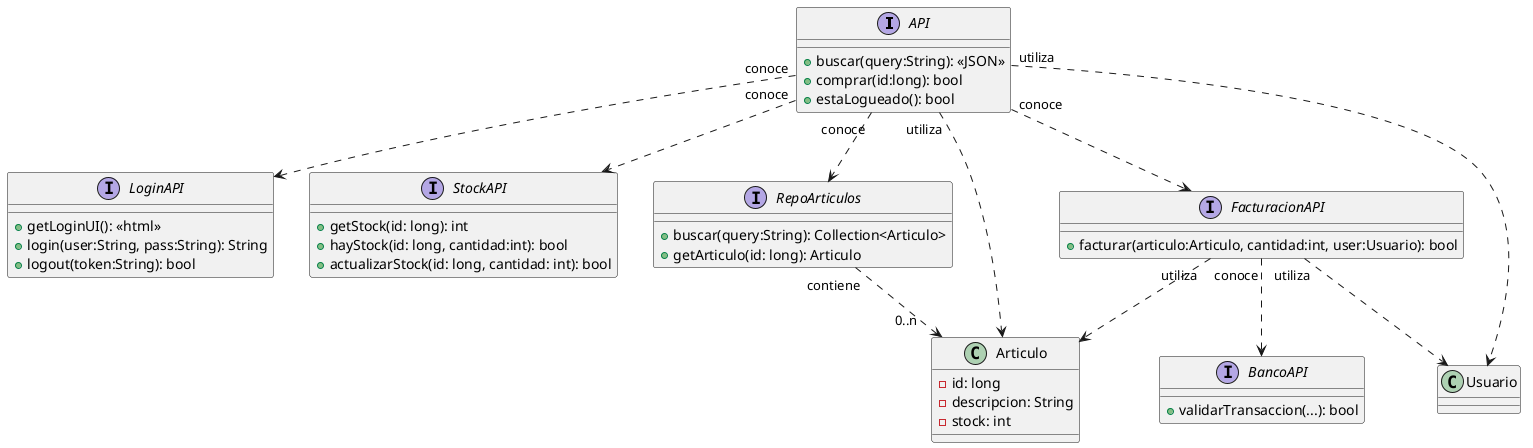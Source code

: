@startuml

interface API {
    + buscar(query:String): <<JSON>>
    + comprar(id:long): bool
    + estaLogueado(): bool
}

interface LoginAPI {
    + getLoginUI(): <<html>>
    + login(user:String, pass:String): String
    + logout(token:String): bool
}

interface StockAPI {
    + getStock(id: long): int
    + hayStock(id: long, cantidad:int): bool
    + actualizarStock(id: long, cantidad: int): bool
}

interface RepoArticulos {
    + buscar(query:String): Collection<Articulo>
    + getArticulo(id: long): Articulo
}

class Articulo {
    - id: long
    - descripcion: String
    - stock: int
}

class Usuario {
}

interface FacturacionAPI {
    + facturar(articulo:Articulo, cantidad:int, user:Usuario): bool
}

interface BancoAPI {
    + validarTransaccion(...): bool
}

API "conoce" ..> LoginAPI
API "conoce" ..> StockAPI
API "conoce" ..> RepoArticulos
API "conoce" ..> FacturacionAPI
RepoArticulos "contiene" ..> "0..n    " Articulo
FacturacionAPI "conoce" ..> BancoAPI
FacturacionAPI "utiliza" ..> Articulo
FacturacionAPI "utiliza" ..> Usuario
API "utiliza" ..> Articulo
API "utiliza" ..> Usuario


@enduml